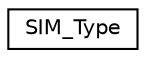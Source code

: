 digraph "Graphical Class Hierarchy"
{
 // LATEX_PDF_SIZE
  edge [fontname="Helvetica",fontsize="10",labelfontname="Helvetica",labelfontsize="10"];
  node [fontname="Helvetica",fontsize="10",shape=record];
  rankdir="LR";
  Node0 [label="SIM_Type",height=0.2,width=0.4,color="black", fillcolor="white", style="filled",URL="$struct_s_i_m___type.html",tooltip=" "];
}

